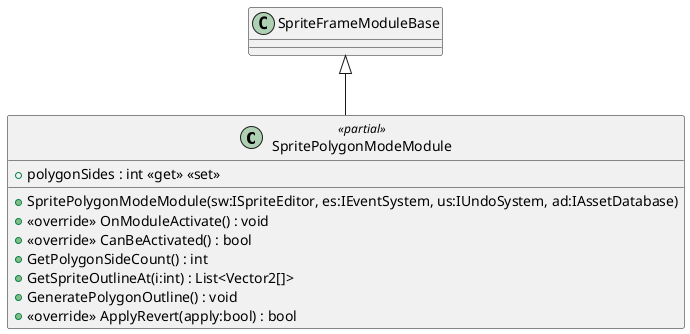 @startuml
class SpritePolygonModeModule <<partial>> {
    + SpritePolygonModeModule(sw:ISpriteEditor, es:IEventSystem, us:IUndoSystem, ad:IAssetDatabase)
    + <<override>> OnModuleActivate() : void
    + <<override>> CanBeActivated() : bool
    + GetPolygonSideCount() : int
    + polygonSides : int <<get>> <<set>>
    + GetSpriteOutlineAt(i:int) : List<Vector2[]>
    + GeneratePolygonOutline() : void
    + <<override>> ApplyRevert(apply:bool) : bool
}
SpriteFrameModuleBase <|-- SpritePolygonModeModule
@enduml
